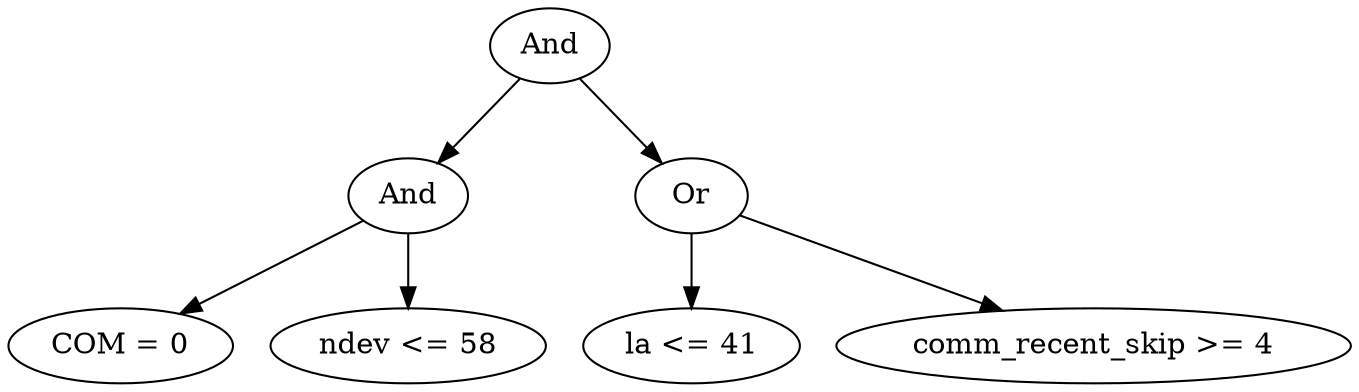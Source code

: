 digraph G {
	graph [bb="0,0,535.89,180",
		dpi=78
	];
	node [label="\N"];
	1	 [height=0.5,
		label=And,
		pos="219.15,162",
		width=0.75];
	2	 [height=0.5,
		label=And,
		pos="163.15,90",
		width=0.75];
	1 -> 2	 [pos="e,175.27,106.16 206.99,145.81 199.58,136.55 189.96,124.52 181.62,114.09"];
	3	 [height=0.5,
		label=Or,
		pos="275.15,90",
		width=0.75];
	1 -> 3	 [pos="e,263.02,106.16 231.3,145.81 238.71,136.55 248.33,124.52 256.67,114.09"];
	4	 [height=0.5,
		label="COM = 0",
		pos="46.146,18",
		width=1.2818];
	2 -> 4	 [pos="e,70.254,33.424 143.56,77.284 126,66.774 99.861,51.137 79.082,38.705"];
	5	 [height=0.5,
		label="ndev <= 58",
		pos="163.15,18",
		width=1.4624];
	2 -> 5	 [pos="e,163.15,36.104 163.15,71.697 163.15,63.983 163.15,54.712 163.15,46.112"];
	6	 [height=0.5,
		label="la <= 41",
		pos="275.15,18",
		width=1.1374];
	3 -> 6	 [pos="e,275.15,36.104 275.15,71.697 275.15,63.983 275.15,54.712 275.15,46.112"];
	7	 [height=0.5,
		label="comm_recent_skip >= 4",
		pos="435.15,18",
		width=2.7984];
	3 -> 7	 [pos="e,398.79,34.905 297.06,79.414 320.69,69.075 358.99,52.317 389.27,39.07"];
}
